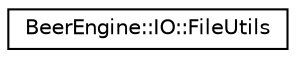 digraph "Graphical Class Hierarchy"
{
  edge [fontname="Helvetica",fontsize="10",labelfontname="Helvetica",labelfontsize="10"];
  node [fontname="Helvetica",fontsize="10",shape=record];
  rankdir="LR";
  Node0 [label="BeerEngine::IO::FileUtils",height=0.2,width=0.4,color="black", fillcolor="white", style="filled",URL="$class_beer_engine_1_1_i_o_1_1_file_utils.html"];
}
